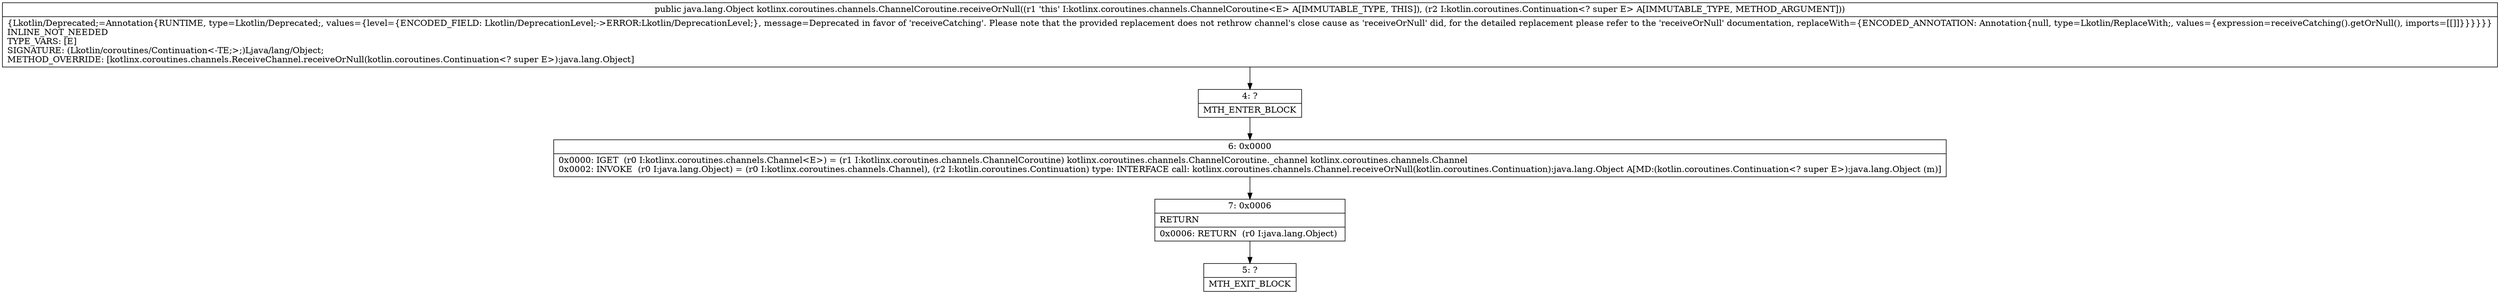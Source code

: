 digraph "CFG forkotlinx.coroutines.channels.ChannelCoroutine.receiveOrNull(Lkotlin\/coroutines\/Continuation;)Ljava\/lang\/Object;" {
Node_4 [shape=record,label="{4\:\ ?|MTH_ENTER_BLOCK\l}"];
Node_6 [shape=record,label="{6\:\ 0x0000|0x0000: IGET  (r0 I:kotlinx.coroutines.channels.Channel\<E\>) = (r1 I:kotlinx.coroutines.channels.ChannelCoroutine) kotlinx.coroutines.channels.ChannelCoroutine._channel kotlinx.coroutines.channels.Channel \l0x0002: INVOKE  (r0 I:java.lang.Object) = (r0 I:kotlinx.coroutines.channels.Channel), (r2 I:kotlin.coroutines.Continuation) type: INTERFACE call: kotlinx.coroutines.channels.Channel.receiveOrNull(kotlin.coroutines.Continuation):java.lang.Object A[MD:(kotlin.coroutines.Continuation\<? super E\>):java.lang.Object (m)]\l}"];
Node_7 [shape=record,label="{7\:\ 0x0006|RETURN\l|0x0006: RETURN  (r0 I:java.lang.Object) \l}"];
Node_5 [shape=record,label="{5\:\ ?|MTH_EXIT_BLOCK\l}"];
MethodNode[shape=record,label="{public java.lang.Object kotlinx.coroutines.channels.ChannelCoroutine.receiveOrNull((r1 'this' I:kotlinx.coroutines.channels.ChannelCoroutine\<E\> A[IMMUTABLE_TYPE, THIS]), (r2 I:kotlin.coroutines.Continuation\<? super E\> A[IMMUTABLE_TYPE, METHOD_ARGUMENT]))  | \{Lkotlin\/Deprecated;=Annotation\{RUNTIME, type=Lkotlin\/Deprecated;, values=\{level=\{ENCODED_FIELD: Lkotlin\/DeprecationLevel;\-\>ERROR:Lkotlin\/DeprecationLevel;\}, message=Deprecated in favor of 'receiveCatching'. Please note that the provided replacement does not rethrow channel's close cause as 'receiveOrNull' did, for the detailed replacement please refer to the 'receiveOrNull' documentation, replaceWith=\{ENCODED_ANNOTATION: Annotation\{null, type=Lkotlin\/ReplaceWith;, values=\{expression=receiveCatching().getOrNull(), imports=[[]]\}\}\}\}\}\}\lINLINE_NOT_NEEDED\lTYPE_VARS: [E]\lSIGNATURE: (Lkotlin\/coroutines\/Continuation\<\-TE;\>;)Ljava\/lang\/Object;\lMETHOD_OVERRIDE: [kotlinx.coroutines.channels.ReceiveChannel.receiveOrNull(kotlin.coroutines.Continuation\<? super E\>):java.lang.Object]\l}"];
MethodNode -> Node_4;Node_4 -> Node_6;
Node_6 -> Node_7;
Node_7 -> Node_5;
}

